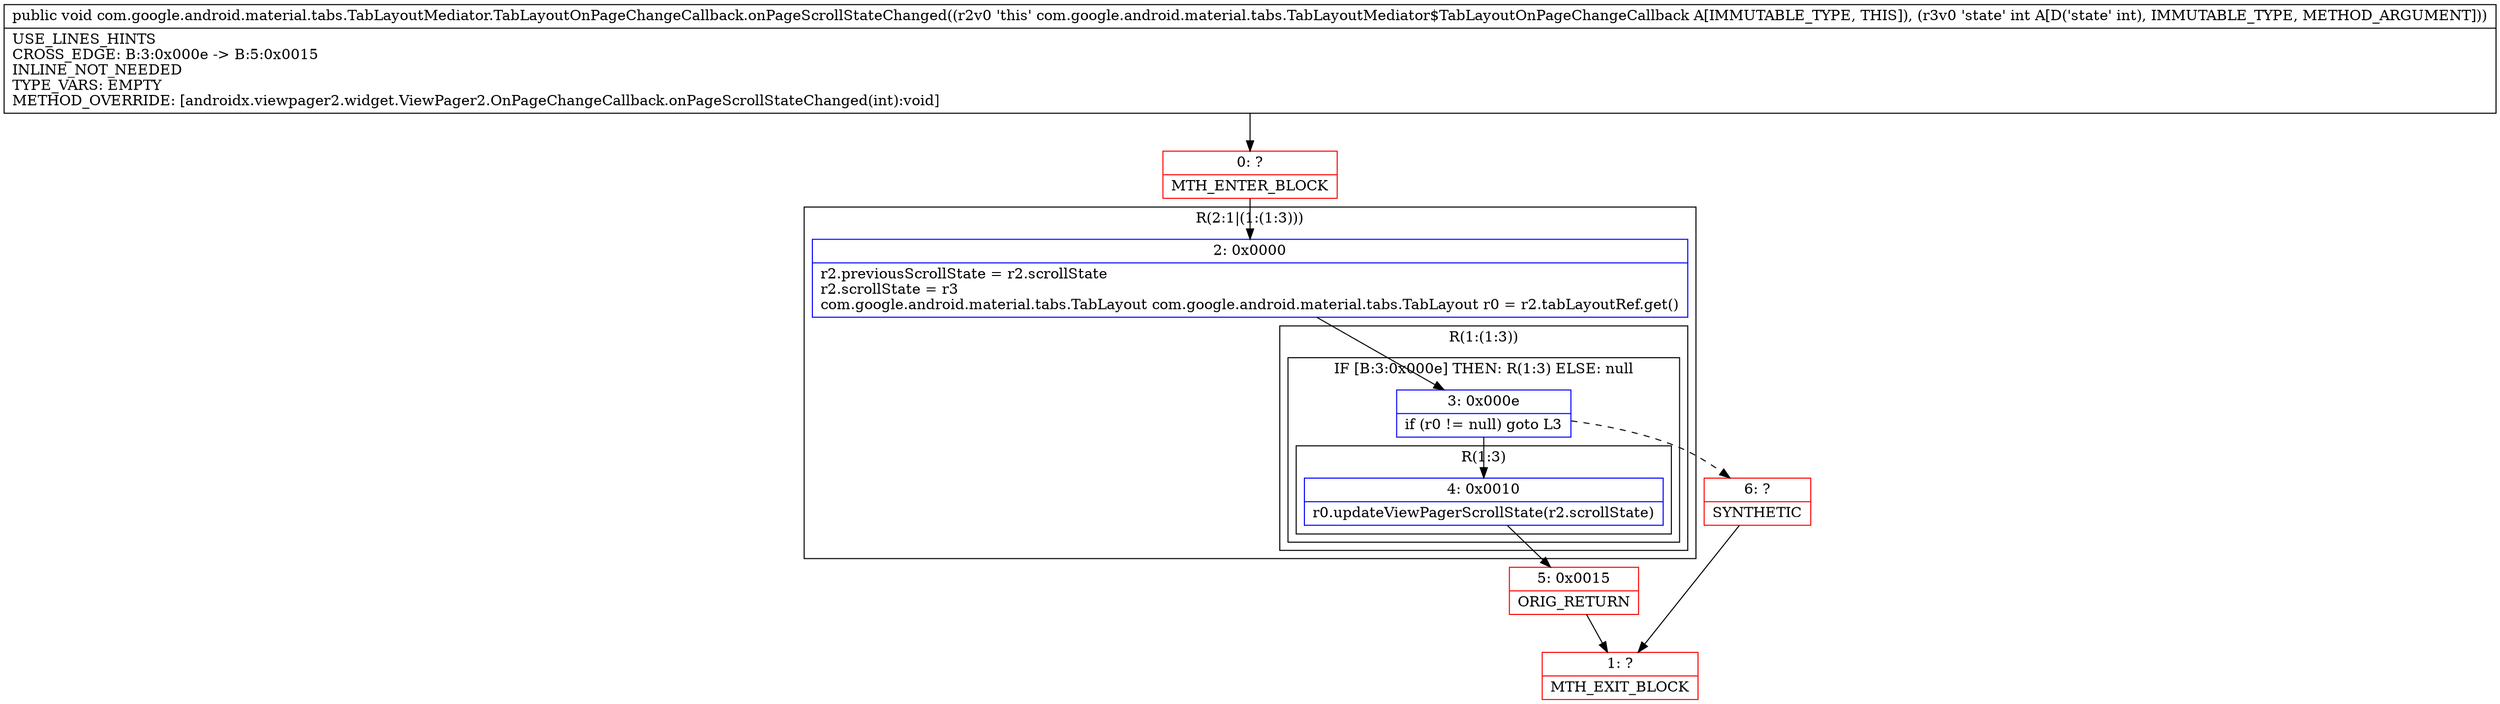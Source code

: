 digraph "CFG forcom.google.android.material.tabs.TabLayoutMediator.TabLayoutOnPageChangeCallback.onPageScrollStateChanged(I)V" {
subgraph cluster_Region_954167867 {
label = "R(2:1|(1:(1:3)))";
node [shape=record,color=blue];
Node_2 [shape=record,label="{2\:\ 0x0000|r2.previousScrollState = r2.scrollState\lr2.scrollState = r3\lcom.google.android.material.tabs.TabLayout com.google.android.material.tabs.TabLayout r0 = r2.tabLayoutRef.get()\l}"];
subgraph cluster_Region_686680737 {
label = "R(1:(1:3))";
node [shape=record,color=blue];
subgraph cluster_IfRegion_1562150472 {
label = "IF [B:3:0x000e] THEN: R(1:3) ELSE: null";
node [shape=record,color=blue];
Node_3 [shape=record,label="{3\:\ 0x000e|if (r0 != null) goto L3\l}"];
subgraph cluster_Region_516552433 {
label = "R(1:3)";
node [shape=record,color=blue];
Node_4 [shape=record,label="{4\:\ 0x0010|r0.updateViewPagerScrollState(r2.scrollState)\l}"];
}
}
}
}
Node_0 [shape=record,color=red,label="{0\:\ ?|MTH_ENTER_BLOCK\l}"];
Node_5 [shape=record,color=red,label="{5\:\ 0x0015|ORIG_RETURN\l}"];
Node_1 [shape=record,color=red,label="{1\:\ ?|MTH_EXIT_BLOCK\l}"];
Node_6 [shape=record,color=red,label="{6\:\ ?|SYNTHETIC\l}"];
MethodNode[shape=record,label="{public void com.google.android.material.tabs.TabLayoutMediator.TabLayoutOnPageChangeCallback.onPageScrollStateChanged((r2v0 'this' com.google.android.material.tabs.TabLayoutMediator$TabLayoutOnPageChangeCallback A[IMMUTABLE_TYPE, THIS]), (r3v0 'state' int A[D('state' int), IMMUTABLE_TYPE, METHOD_ARGUMENT]))  | USE_LINES_HINTS\lCROSS_EDGE: B:3:0x000e \-\> B:5:0x0015\lINLINE_NOT_NEEDED\lTYPE_VARS: EMPTY\lMETHOD_OVERRIDE: [androidx.viewpager2.widget.ViewPager2.OnPageChangeCallback.onPageScrollStateChanged(int):void]\l}"];
MethodNode -> Node_0;Node_2 -> Node_3;
Node_3 -> Node_4;
Node_3 -> Node_6[style=dashed];
Node_4 -> Node_5;
Node_0 -> Node_2;
Node_5 -> Node_1;
Node_6 -> Node_1;
}


